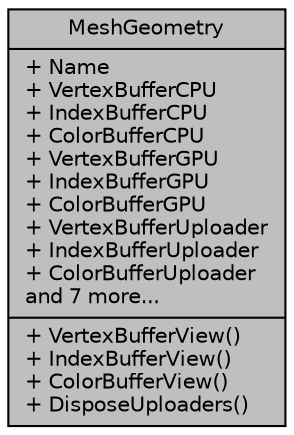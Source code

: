 digraph "MeshGeometry"
{
 // LATEX_PDF_SIZE
  edge [fontname="Helvetica",fontsize="10",labelfontname="Helvetica",labelfontsize="10"];
  node [fontname="Helvetica",fontsize="10",shape=record];
  Node1 [label="{MeshGeometry\n|+ Name\l+ VertexBufferCPU\l+ IndexBufferCPU\l+ ColorBufferCPU\l+ VertexBufferGPU\l+ IndexBufferGPU\l+ ColorBufferGPU\l+ VertexBufferUploader\l+ IndexBufferUploader\l+ ColorBufferUploader\land 7 more...\l|+ VertexBufferView()\l+ IndexBufferView()\l+ ColorBufferView()\l+ DisposeUploaders()\l}",height=0.2,width=0.4,color="black", fillcolor="grey75", style="filled", fontcolor="black",tooltip=" "];
}
